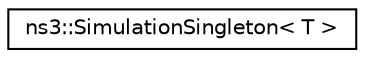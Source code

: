digraph "Graphical Class Hierarchy"
{
 // LATEX_PDF_SIZE
  edge [fontname="Helvetica",fontsize="10",labelfontname="Helvetica",labelfontsize="10"];
  node [fontname="Helvetica",fontsize="10",shape=record];
  rankdir="LR";
  Node0 [label="ns3::SimulationSingleton\< T \>",height=0.2,width=0.4,color="black", fillcolor="white", style="filled",URL="$classns3_1_1_simulation_singleton.html",tooltip="This singleton class template ensures that the type for which we want a singleton has a lifetime boun..."];
}

